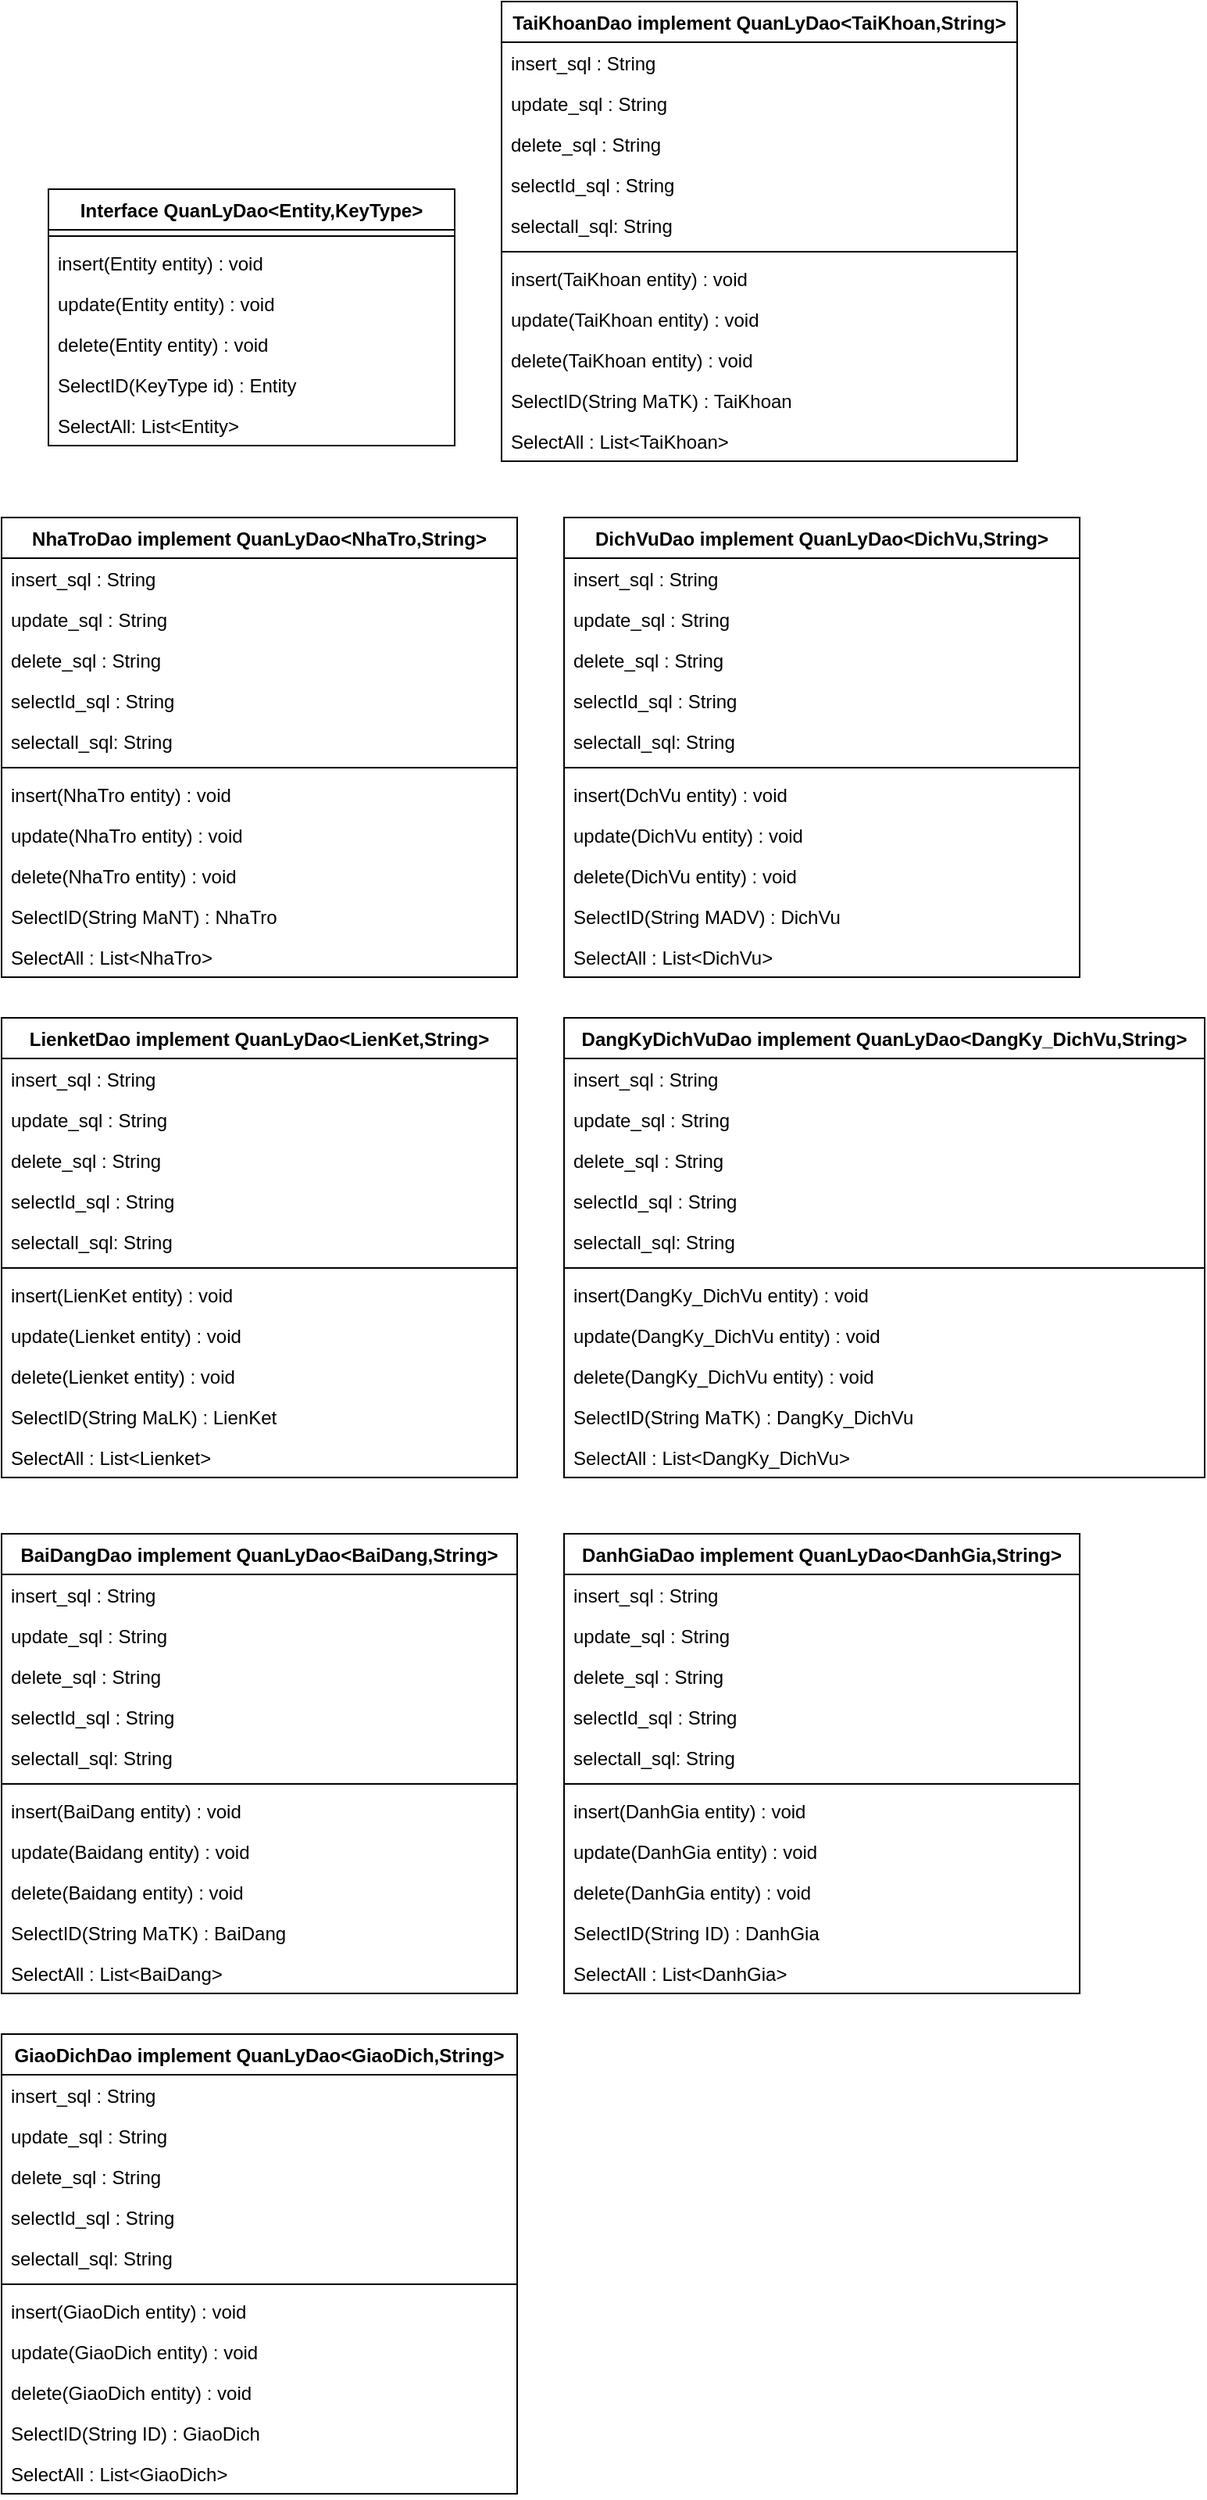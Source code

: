 <mxfile version="20.4.0" type="device"><diagram id="iwTrpA6AtXb4SeWooi7S" name="Trang-1"><mxGraphModel dx="593" dy="356" grid="1" gridSize="10" guides="1" tooltips="1" connect="1" arrows="1" fold="1" page="1" pageScale="1" pageWidth="827" pageHeight="1169" math="0" shadow="0"><root><mxCell id="0"/><mxCell id="1" parent="0"/><mxCell id="hh4f2fWQqRK-3Yhp-MV1-21" value="Interface QuanLyDao&lt;Entity,KeyType&gt;" style="swimlane;fontStyle=1;align=center;verticalAlign=top;childLayout=stackLayout;horizontal=1;startSize=26;horizontalStack=0;resizeParent=1;resizeParentMax=0;resizeLast=0;collapsible=1;marginBottom=0;" vertex="1" parent="1"><mxGeometry x="60" y="130" width="260" height="164" as="geometry"/></mxCell><mxCell id="hh4f2fWQqRK-3Yhp-MV1-23" value="" style="line;strokeWidth=1;fillColor=none;align=left;verticalAlign=middle;spacingTop=-1;spacingLeft=3;spacingRight=3;rotatable=0;labelPosition=right;points=[];portConstraint=eastwest;strokeColor=inherit;" vertex="1" parent="hh4f2fWQqRK-3Yhp-MV1-21"><mxGeometry y="26" width="260" height="8" as="geometry"/></mxCell><mxCell id="hh4f2fWQqRK-3Yhp-MV1-24" value="insert(Entity entity) : void" style="text;strokeColor=none;fillColor=none;align=left;verticalAlign=top;spacingLeft=4;spacingRight=4;overflow=hidden;rotatable=0;points=[[0,0.5],[1,0.5]];portConstraint=eastwest;" vertex="1" parent="hh4f2fWQqRK-3Yhp-MV1-21"><mxGeometry y="34" width="260" height="26" as="geometry"/></mxCell><mxCell id="hh4f2fWQqRK-3Yhp-MV1-27" value="update(Entity entity) : void" style="text;strokeColor=none;fillColor=none;align=left;verticalAlign=top;spacingLeft=4;spacingRight=4;overflow=hidden;rotatable=0;points=[[0,0.5],[1,0.5]];portConstraint=eastwest;" vertex="1" parent="hh4f2fWQqRK-3Yhp-MV1-21"><mxGeometry y="60" width="260" height="26" as="geometry"/></mxCell><mxCell id="hh4f2fWQqRK-3Yhp-MV1-28" value="delete(Entity entity) : void" style="text;strokeColor=none;fillColor=none;align=left;verticalAlign=top;spacingLeft=4;spacingRight=4;overflow=hidden;rotatable=0;points=[[0,0.5],[1,0.5]];portConstraint=eastwest;" vertex="1" parent="hh4f2fWQqRK-3Yhp-MV1-21"><mxGeometry y="86" width="260" height="26" as="geometry"/></mxCell><mxCell id="hh4f2fWQqRK-3Yhp-MV1-52" value="SelectID(KeyType id) : Entity" style="text;strokeColor=none;fillColor=none;align=left;verticalAlign=top;spacingLeft=4;spacingRight=4;overflow=hidden;rotatable=0;points=[[0,0.5],[1,0.5]];portConstraint=eastwest;" vertex="1" parent="hh4f2fWQqRK-3Yhp-MV1-21"><mxGeometry y="112" width="260" height="26" as="geometry"/></mxCell><mxCell id="hh4f2fWQqRK-3Yhp-MV1-53" value="SelectAll: List&lt;Entity&gt;" style="text;strokeColor=none;fillColor=none;align=left;verticalAlign=top;spacingLeft=4;spacingRight=4;overflow=hidden;rotatable=0;points=[[0,0.5],[1,0.5]];portConstraint=eastwest;" vertex="1" parent="hh4f2fWQqRK-3Yhp-MV1-21"><mxGeometry y="138" width="260" height="26" as="geometry"/></mxCell><mxCell id="hh4f2fWQqRK-3Yhp-MV1-30" value="TaiKhoanDao implement QuanLyDao&lt;TaiKhoan,String&gt;" style="swimlane;fontStyle=1;align=center;verticalAlign=top;childLayout=stackLayout;horizontal=1;startSize=26;horizontalStack=0;resizeParent=1;resizeParentMax=0;resizeLast=0;collapsible=1;marginBottom=0;" vertex="1" parent="1"><mxGeometry x="350" y="10" width="330" height="294" as="geometry"/></mxCell><mxCell id="hh4f2fWQqRK-3Yhp-MV1-31" value="insert_sql : String" style="text;strokeColor=none;fillColor=none;align=left;verticalAlign=top;spacingLeft=4;spacingRight=4;overflow=hidden;rotatable=0;points=[[0,0.5],[1,0.5]];portConstraint=eastwest;" vertex="1" parent="hh4f2fWQqRK-3Yhp-MV1-30"><mxGeometry y="26" width="330" height="26" as="geometry"/></mxCell><mxCell id="hh4f2fWQqRK-3Yhp-MV1-34" value="update_sql : String" style="text;strokeColor=none;fillColor=none;align=left;verticalAlign=top;spacingLeft=4;spacingRight=4;overflow=hidden;rotatable=0;points=[[0,0.5],[1,0.5]];portConstraint=eastwest;" vertex="1" parent="hh4f2fWQqRK-3Yhp-MV1-30"><mxGeometry y="52" width="330" height="26" as="geometry"/></mxCell><mxCell id="hh4f2fWQqRK-3Yhp-MV1-35" value="delete_sql : String" style="text;strokeColor=none;fillColor=none;align=left;verticalAlign=top;spacingLeft=4;spacingRight=4;overflow=hidden;rotatable=0;points=[[0,0.5],[1,0.5]];portConstraint=eastwest;" vertex="1" parent="hh4f2fWQqRK-3Yhp-MV1-30"><mxGeometry y="78" width="330" height="26" as="geometry"/></mxCell><mxCell id="hh4f2fWQqRK-3Yhp-MV1-36" value="selectId_sql : String" style="text;strokeColor=none;fillColor=none;align=left;verticalAlign=top;spacingLeft=4;spacingRight=4;overflow=hidden;rotatable=0;points=[[0,0.5],[1,0.5]];portConstraint=eastwest;" vertex="1" parent="hh4f2fWQqRK-3Yhp-MV1-30"><mxGeometry y="104" width="330" height="26" as="geometry"/></mxCell><mxCell id="hh4f2fWQqRK-3Yhp-MV1-54" value="selectall_sql: String" style="text;strokeColor=none;fillColor=none;align=left;verticalAlign=top;spacingLeft=4;spacingRight=4;overflow=hidden;rotatable=0;points=[[0,0.5],[1,0.5]];portConstraint=eastwest;" vertex="1" parent="hh4f2fWQqRK-3Yhp-MV1-30"><mxGeometry y="130" width="330" height="26" as="geometry"/></mxCell><mxCell id="hh4f2fWQqRK-3Yhp-MV1-32" value="" style="line;strokeWidth=1;fillColor=none;align=left;verticalAlign=middle;spacingTop=-1;spacingLeft=3;spacingRight=3;rotatable=0;labelPosition=right;points=[];portConstraint=eastwest;strokeColor=inherit;" vertex="1" parent="hh4f2fWQqRK-3Yhp-MV1-30"><mxGeometry y="156" width="330" height="8" as="geometry"/></mxCell><mxCell id="hh4f2fWQqRK-3Yhp-MV1-33" value="insert(TaiKhoan entity) : void" style="text;strokeColor=none;fillColor=none;align=left;verticalAlign=top;spacingLeft=4;spacingRight=4;overflow=hidden;rotatable=0;points=[[0,0.5],[1,0.5]];portConstraint=eastwest;" vertex="1" parent="hh4f2fWQqRK-3Yhp-MV1-30"><mxGeometry y="164" width="330" height="26" as="geometry"/></mxCell><mxCell id="hh4f2fWQqRK-3Yhp-MV1-37" value="update(TaiKhoan entity) : void" style="text;strokeColor=none;fillColor=none;align=left;verticalAlign=top;spacingLeft=4;spacingRight=4;overflow=hidden;rotatable=0;points=[[0,0.5],[1,0.5]];portConstraint=eastwest;" vertex="1" parent="hh4f2fWQqRK-3Yhp-MV1-30"><mxGeometry y="190" width="330" height="26" as="geometry"/></mxCell><mxCell id="hh4f2fWQqRK-3Yhp-MV1-38" value="delete(TaiKhoan entity) : void" style="text;strokeColor=none;fillColor=none;align=left;verticalAlign=top;spacingLeft=4;spacingRight=4;overflow=hidden;rotatable=0;points=[[0,0.5],[1,0.5]];portConstraint=eastwest;" vertex="1" parent="hh4f2fWQqRK-3Yhp-MV1-30"><mxGeometry y="216" width="330" height="26" as="geometry"/></mxCell><mxCell id="hh4f2fWQqRK-3Yhp-MV1-39" value="SelectID(String MaTK) : TaiKhoan" style="text;strokeColor=none;fillColor=none;align=left;verticalAlign=top;spacingLeft=4;spacingRight=4;overflow=hidden;rotatable=0;points=[[0,0.5],[1,0.5]];portConstraint=eastwest;" vertex="1" parent="hh4f2fWQqRK-3Yhp-MV1-30"><mxGeometry y="242" width="330" height="26" as="geometry"/></mxCell><mxCell id="hh4f2fWQqRK-3Yhp-MV1-55" value="SelectAll : List&lt;TaiKhoan&gt;" style="text;strokeColor=none;fillColor=none;align=left;verticalAlign=top;spacingLeft=4;spacingRight=4;overflow=hidden;rotatable=0;points=[[0,0.5],[1,0.5]];portConstraint=eastwest;" vertex="1" parent="hh4f2fWQqRK-3Yhp-MV1-30"><mxGeometry y="268" width="330" height="26" as="geometry"/></mxCell><mxCell id="hh4f2fWQqRK-3Yhp-MV1-57" value="NhaTroDao implement QuanLyDao&lt;NhaTro,String&gt;" style="swimlane;fontStyle=1;align=center;verticalAlign=top;childLayout=stackLayout;horizontal=1;startSize=26;horizontalStack=0;resizeParent=1;resizeParentMax=0;resizeLast=0;collapsible=1;marginBottom=0;" vertex="1" parent="1"><mxGeometry x="30" y="340" width="330" height="294" as="geometry"/></mxCell><mxCell id="hh4f2fWQqRK-3Yhp-MV1-58" value="insert_sql : String" style="text;strokeColor=none;fillColor=none;align=left;verticalAlign=top;spacingLeft=4;spacingRight=4;overflow=hidden;rotatable=0;points=[[0,0.5],[1,0.5]];portConstraint=eastwest;" vertex="1" parent="hh4f2fWQqRK-3Yhp-MV1-57"><mxGeometry y="26" width="330" height="26" as="geometry"/></mxCell><mxCell id="hh4f2fWQqRK-3Yhp-MV1-59" value="update_sql : String" style="text;strokeColor=none;fillColor=none;align=left;verticalAlign=top;spacingLeft=4;spacingRight=4;overflow=hidden;rotatable=0;points=[[0,0.5],[1,0.5]];portConstraint=eastwest;" vertex="1" parent="hh4f2fWQqRK-3Yhp-MV1-57"><mxGeometry y="52" width="330" height="26" as="geometry"/></mxCell><mxCell id="hh4f2fWQqRK-3Yhp-MV1-60" value="delete_sql : String" style="text;strokeColor=none;fillColor=none;align=left;verticalAlign=top;spacingLeft=4;spacingRight=4;overflow=hidden;rotatable=0;points=[[0,0.5],[1,0.5]];portConstraint=eastwest;" vertex="1" parent="hh4f2fWQqRK-3Yhp-MV1-57"><mxGeometry y="78" width="330" height="26" as="geometry"/></mxCell><mxCell id="hh4f2fWQqRK-3Yhp-MV1-61" value="selectId_sql : String" style="text;strokeColor=none;fillColor=none;align=left;verticalAlign=top;spacingLeft=4;spacingRight=4;overflow=hidden;rotatable=0;points=[[0,0.5],[1,0.5]];portConstraint=eastwest;" vertex="1" parent="hh4f2fWQqRK-3Yhp-MV1-57"><mxGeometry y="104" width="330" height="26" as="geometry"/></mxCell><mxCell id="hh4f2fWQqRK-3Yhp-MV1-62" value="selectall_sql: String" style="text;strokeColor=none;fillColor=none;align=left;verticalAlign=top;spacingLeft=4;spacingRight=4;overflow=hidden;rotatable=0;points=[[0,0.5],[1,0.5]];portConstraint=eastwest;" vertex="1" parent="hh4f2fWQqRK-3Yhp-MV1-57"><mxGeometry y="130" width="330" height="26" as="geometry"/></mxCell><mxCell id="hh4f2fWQqRK-3Yhp-MV1-63" value="" style="line;strokeWidth=1;fillColor=none;align=left;verticalAlign=middle;spacingTop=-1;spacingLeft=3;spacingRight=3;rotatable=0;labelPosition=right;points=[];portConstraint=eastwest;strokeColor=inherit;" vertex="1" parent="hh4f2fWQqRK-3Yhp-MV1-57"><mxGeometry y="156" width="330" height="8" as="geometry"/></mxCell><mxCell id="hh4f2fWQqRK-3Yhp-MV1-64" value="insert(NhaTro entity) : void" style="text;strokeColor=none;fillColor=none;align=left;verticalAlign=top;spacingLeft=4;spacingRight=4;overflow=hidden;rotatable=0;points=[[0,0.5],[1,0.5]];portConstraint=eastwest;" vertex="1" parent="hh4f2fWQqRK-3Yhp-MV1-57"><mxGeometry y="164" width="330" height="26" as="geometry"/></mxCell><mxCell id="hh4f2fWQqRK-3Yhp-MV1-65" value="update(NhaTro entity) : void" style="text;strokeColor=none;fillColor=none;align=left;verticalAlign=top;spacingLeft=4;spacingRight=4;overflow=hidden;rotatable=0;points=[[0,0.5],[1,0.5]];portConstraint=eastwest;" vertex="1" parent="hh4f2fWQqRK-3Yhp-MV1-57"><mxGeometry y="190" width="330" height="26" as="geometry"/></mxCell><mxCell id="hh4f2fWQqRK-3Yhp-MV1-66" value="delete(NhaTro entity) : void" style="text;strokeColor=none;fillColor=none;align=left;verticalAlign=top;spacingLeft=4;spacingRight=4;overflow=hidden;rotatable=0;points=[[0,0.5],[1,0.5]];portConstraint=eastwest;" vertex="1" parent="hh4f2fWQqRK-3Yhp-MV1-57"><mxGeometry y="216" width="330" height="26" as="geometry"/></mxCell><mxCell id="hh4f2fWQqRK-3Yhp-MV1-67" value="SelectID(String MaNT) : NhaTro" style="text;strokeColor=none;fillColor=none;align=left;verticalAlign=top;spacingLeft=4;spacingRight=4;overflow=hidden;rotatable=0;points=[[0,0.5],[1,0.5]];portConstraint=eastwest;" vertex="1" parent="hh4f2fWQqRK-3Yhp-MV1-57"><mxGeometry y="242" width="330" height="26" as="geometry"/></mxCell><mxCell id="hh4f2fWQqRK-3Yhp-MV1-68" value="SelectAll : List&lt;NhaTro&gt;" style="text;strokeColor=none;fillColor=none;align=left;verticalAlign=top;spacingLeft=4;spacingRight=4;overflow=hidden;rotatable=0;points=[[0,0.5],[1,0.5]];portConstraint=eastwest;" vertex="1" parent="hh4f2fWQqRK-3Yhp-MV1-57"><mxGeometry y="268" width="330" height="26" as="geometry"/></mxCell><mxCell id="hh4f2fWQqRK-3Yhp-MV1-69" value="DichVuDao implement QuanLyDao&lt;DichVu,String&gt;" style="swimlane;fontStyle=1;align=center;verticalAlign=top;childLayout=stackLayout;horizontal=1;startSize=26;horizontalStack=0;resizeParent=1;resizeParentMax=0;resizeLast=0;collapsible=1;marginBottom=0;" vertex="1" parent="1"><mxGeometry x="390" y="340" width="330" height="294" as="geometry"/></mxCell><mxCell id="hh4f2fWQqRK-3Yhp-MV1-70" value="insert_sql : String" style="text;strokeColor=none;fillColor=none;align=left;verticalAlign=top;spacingLeft=4;spacingRight=4;overflow=hidden;rotatable=0;points=[[0,0.5],[1,0.5]];portConstraint=eastwest;" vertex="1" parent="hh4f2fWQqRK-3Yhp-MV1-69"><mxGeometry y="26" width="330" height="26" as="geometry"/></mxCell><mxCell id="hh4f2fWQqRK-3Yhp-MV1-71" value="update_sql : String" style="text;strokeColor=none;fillColor=none;align=left;verticalAlign=top;spacingLeft=4;spacingRight=4;overflow=hidden;rotatable=0;points=[[0,0.5],[1,0.5]];portConstraint=eastwest;" vertex="1" parent="hh4f2fWQqRK-3Yhp-MV1-69"><mxGeometry y="52" width="330" height="26" as="geometry"/></mxCell><mxCell id="hh4f2fWQqRK-3Yhp-MV1-72" value="delete_sql : String" style="text;strokeColor=none;fillColor=none;align=left;verticalAlign=top;spacingLeft=4;spacingRight=4;overflow=hidden;rotatable=0;points=[[0,0.5],[1,0.5]];portConstraint=eastwest;" vertex="1" parent="hh4f2fWQqRK-3Yhp-MV1-69"><mxGeometry y="78" width="330" height="26" as="geometry"/></mxCell><mxCell id="hh4f2fWQqRK-3Yhp-MV1-73" value="selectId_sql : String" style="text;strokeColor=none;fillColor=none;align=left;verticalAlign=top;spacingLeft=4;spacingRight=4;overflow=hidden;rotatable=0;points=[[0,0.5],[1,0.5]];portConstraint=eastwest;" vertex="1" parent="hh4f2fWQqRK-3Yhp-MV1-69"><mxGeometry y="104" width="330" height="26" as="geometry"/></mxCell><mxCell id="hh4f2fWQqRK-3Yhp-MV1-74" value="selectall_sql: String" style="text;strokeColor=none;fillColor=none;align=left;verticalAlign=top;spacingLeft=4;spacingRight=4;overflow=hidden;rotatable=0;points=[[0,0.5],[1,0.5]];portConstraint=eastwest;" vertex="1" parent="hh4f2fWQqRK-3Yhp-MV1-69"><mxGeometry y="130" width="330" height="26" as="geometry"/></mxCell><mxCell id="hh4f2fWQqRK-3Yhp-MV1-75" value="" style="line;strokeWidth=1;fillColor=none;align=left;verticalAlign=middle;spacingTop=-1;spacingLeft=3;spacingRight=3;rotatable=0;labelPosition=right;points=[];portConstraint=eastwest;strokeColor=inherit;" vertex="1" parent="hh4f2fWQqRK-3Yhp-MV1-69"><mxGeometry y="156" width="330" height="8" as="geometry"/></mxCell><mxCell id="hh4f2fWQqRK-3Yhp-MV1-76" value="insert(DchVu entity) : void" style="text;strokeColor=none;fillColor=none;align=left;verticalAlign=top;spacingLeft=4;spacingRight=4;overflow=hidden;rotatable=0;points=[[0,0.5],[1,0.5]];portConstraint=eastwest;" vertex="1" parent="hh4f2fWQqRK-3Yhp-MV1-69"><mxGeometry y="164" width="330" height="26" as="geometry"/></mxCell><mxCell id="hh4f2fWQqRK-3Yhp-MV1-77" value="update(DichVu entity) : void" style="text;strokeColor=none;fillColor=none;align=left;verticalAlign=top;spacingLeft=4;spacingRight=4;overflow=hidden;rotatable=0;points=[[0,0.5],[1,0.5]];portConstraint=eastwest;" vertex="1" parent="hh4f2fWQqRK-3Yhp-MV1-69"><mxGeometry y="190" width="330" height="26" as="geometry"/></mxCell><mxCell id="hh4f2fWQqRK-3Yhp-MV1-78" value="delete(DichVu entity) : void" style="text;strokeColor=none;fillColor=none;align=left;verticalAlign=top;spacingLeft=4;spacingRight=4;overflow=hidden;rotatable=0;points=[[0,0.5],[1,0.5]];portConstraint=eastwest;" vertex="1" parent="hh4f2fWQqRK-3Yhp-MV1-69"><mxGeometry y="216" width="330" height="26" as="geometry"/></mxCell><mxCell id="hh4f2fWQqRK-3Yhp-MV1-79" value="SelectID(String MADV) : DichVu" style="text;strokeColor=none;fillColor=none;align=left;verticalAlign=top;spacingLeft=4;spacingRight=4;overflow=hidden;rotatable=0;points=[[0,0.5],[1,0.5]];portConstraint=eastwest;" vertex="1" parent="hh4f2fWQqRK-3Yhp-MV1-69"><mxGeometry y="242" width="330" height="26" as="geometry"/></mxCell><mxCell id="hh4f2fWQqRK-3Yhp-MV1-80" value="SelectAll : List&lt;DichVu&gt;" style="text;strokeColor=none;fillColor=none;align=left;verticalAlign=top;spacingLeft=4;spacingRight=4;overflow=hidden;rotatable=0;points=[[0,0.5],[1,0.5]];portConstraint=eastwest;" vertex="1" parent="hh4f2fWQqRK-3Yhp-MV1-69"><mxGeometry y="268" width="330" height="26" as="geometry"/></mxCell><mxCell id="hh4f2fWQqRK-3Yhp-MV1-81" value="LienketDao implement QuanLyDao&lt;LienKet,String&gt;" style="swimlane;fontStyle=1;align=center;verticalAlign=top;childLayout=stackLayout;horizontal=1;startSize=26;horizontalStack=0;resizeParent=1;resizeParentMax=0;resizeLast=0;collapsible=1;marginBottom=0;" vertex="1" parent="1"><mxGeometry x="30" y="660" width="330" height="294" as="geometry"/></mxCell><mxCell id="hh4f2fWQqRK-3Yhp-MV1-82" value="insert_sql : String" style="text;strokeColor=none;fillColor=none;align=left;verticalAlign=top;spacingLeft=4;spacingRight=4;overflow=hidden;rotatable=0;points=[[0,0.5],[1,0.5]];portConstraint=eastwest;" vertex="1" parent="hh4f2fWQqRK-3Yhp-MV1-81"><mxGeometry y="26" width="330" height="26" as="geometry"/></mxCell><mxCell id="hh4f2fWQqRK-3Yhp-MV1-83" value="update_sql : String" style="text;strokeColor=none;fillColor=none;align=left;verticalAlign=top;spacingLeft=4;spacingRight=4;overflow=hidden;rotatable=0;points=[[0,0.5],[1,0.5]];portConstraint=eastwest;" vertex="1" parent="hh4f2fWQqRK-3Yhp-MV1-81"><mxGeometry y="52" width="330" height="26" as="geometry"/></mxCell><mxCell id="hh4f2fWQqRK-3Yhp-MV1-84" value="delete_sql : String" style="text;strokeColor=none;fillColor=none;align=left;verticalAlign=top;spacingLeft=4;spacingRight=4;overflow=hidden;rotatable=0;points=[[0,0.5],[1,0.5]];portConstraint=eastwest;" vertex="1" parent="hh4f2fWQqRK-3Yhp-MV1-81"><mxGeometry y="78" width="330" height="26" as="geometry"/></mxCell><mxCell id="hh4f2fWQqRK-3Yhp-MV1-85" value="selectId_sql : String" style="text;strokeColor=none;fillColor=none;align=left;verticalAlign=top;spacingLeft=4;spacingRight=4;overflow=hidden;rotatable=0;points=[[0,0.5],[1,0.5]];portConstraint=eastwest;" vertex="1" parent="hh4f2fWQqRK-3Yhp-MV1-81"><mxGeometry y="104" width="330" height="26" as="geometry"/></mxCell><mxCell id="hh4f2fWQqRK-3Yhp-MV1-86" value="selectall_sql: String" style="text;strokeColor=none;fillColor=none;align=left;verticalAlign=top;spacingLeft=4;spacingRight=4;overflow=hidden;rotatable=0;points=[[0,0.5],[1,0.5]];portConstraint=eastwest;" vertex="1" parent="hh4f2fWQqRK-3Yhp-MV1-81"><mxGeometry y="130" width="330" height="26" as="geometry"/></mxCell><mxCell id="hh4f2fWQqRK-3Yhp-MV1-87" value="" style="line;strokeWidth=1;fillColor=none;align=left;verticalAlign=middle;spacingTop=-1;spacingLeft=3;spacingRight=3;rotatable=0;labelPosition=right;points=[];portConstraint=eastwest;strokeColor=inherit;" vertex="1" parent="hh4f2fWQqRK-3Yhp-MV1-81"><mxGeometry y="156" width="330" height="8" as="geometry"/></mxCell><mxCell id="hh4f2fWQqRK-3Yhp-MV1-88" value="insert(LienKet entity) : void" style="text;strokeColor=none;fillColor=none;align=left;verticalAlign=top;spacingLeft=4;spacingRight=4;overflow=hidden;rotatable=0;points=[[0,0.5],[1,0.5]];portConstraint=eastwest;" vertex="1" parent="hh4f2fWQqRK-3Yhp-MV1-81"><mxGeometry y="164" width="330" height="26" as="geometry"/></mxCell><mxCell id="hh4f2fWQqRK-3Yhp-MV1-89" value="update(Lienket entity) : void" style="text;strokeColor=none;fillColor=none;align=left;verticalAlign=top;spacingLeft=4;spacingRight=4;overflow=hidden;rotatable=0;points=[[0,0.5],[1,0.5]];portConstraint=eastwest;" vertex="1" parent="hh4f2fWQqRK-3Yhp-MV1-81"><mxGeometry y="190" width="330" height="26" as="geometry"/></mxCell><mxCell id="hh4f2fWQqRK-3Yhp-MV1-90" value="delete(Lienket entity) : void" style="text;strokeColor=none;fillColor=none;align=left;verticalAlign=top;spacingLeft=4;spacingRight=4;overflow=hidden;rotatable=0;points=[[0,0.5],[1,0.5]];portConstraint=eastwest;" vertex="1" parent="hh4f2fWQqRK-3Yhp-MV1-81"><mxGeometry y="216" width="330" height="26" as="geometry"/></mxCell><mxCell id="hh4f2fWQqRK-3Yhp-MV1-91" value="SelectID(String MaLK) : LienKet" style="text;strokeColor=none;fillColor=none;align=left;verticalAlign=top;spacingLeft=4;spacingRight=4;overflow=hidden;rotatable=0;points=[[0,0.5],[1,0.5]];portConstraint=eastwest;" vertex="1" parent="hh4f2fWQqRK-3Yhp-MV1-81"><mxGeometry y="242" width="330" height="26" as="geometry"/></mxCell><mxCell id="hh4f2fWQqRK-3Yhp-MV1-92" value="SelectAll : List&lt;Lienket&gt;" style="text;strokeColor=none;fillColor=none;align=left;verticalAlign=top;spacingLeft=4;spacingRight=4;overflow=hidden;rotatable=0;points=[[0,0.5],[1,0.5]];portConstraint=eastwest;" vertex="1" parent="hh4f2fWQqRK-3Yhp-MV1-81"><mxGeometry y="268" width="330" height="26" as="geometry"/></mxCell><mxCell id="hh4f2fWQqRK-3Yhp-MV1-93" value="DangKyDichVuDao implement QuanLyDao&lt;DangKy_DichVu,String&gt;" style="swimlane;fontStyle=1;align=center;verticalAlign=top;childLayout=stackLayout;horizontal=1;startSize=26;horizontalStack=0;resizeParent=1;resizeParentMax=0;resizeLast=0;collapsible=1;marginBottom=0;" vertex="1" parent="1"><mxGeometry x="390" y="660" width="410" height="294" as="geometry"/></mxCell><mxCell id="hh4f2fWQqRK-3Yhp-MV1-94" value="insert_sql : String" style="text;strokeColor=none;fillColor=none;align=left;verticalAlign=top;spacingLeft=4;spacingRight=4;overflow=hidden;rotatable=0;points=[[0,0.5],[1,0.5]];portConstraint=eastwest;" vertex="1" parent="hh4f2fWQqRK-3Yhp-MV1-93"><mxGeometry y="26" width="410" height="26" as="geometry"/></mxCell><mxCell id="hh4f2fWQqRK-3Yhp-MV1-95" value="update_sql : String" style="text;strokeColor=none;fillColor=none;align=left;verticalAlign=top;spacingLeft=4;spacingRight=4;overflow=hidden;rotatable=0;points=[[0,0.5],[1,0.5]];portConstraint=eastwest;" vertex="1" parent="hh4f2fWQqRK-3Yhp-MV1-93"><mxGeometry y="52" width="410" height="26" as="geometry"/></mxCell><mxCell id="hh4f2fWQqRK-3Yhp-MV1-96" value="delete_sql : String" style="text;strokeColor=none;fillColor=none;align=left;verticalAlign=top;spacingLeft=4;spacingRight=4;overflow=hidden;rotatable=0;points=[[0,0.5],[1,0.5]];portConstraint=eastwest;" vertex="1" parent="hh4f2fWQqRK-3Yhp-MV1-93"><mxGeometry y="78" width="410" height="26" as="geometry"/></mxCell><mxCell id="hh4f2fWQqRK-3Yhp-MV1-97" value="selectId_sql : String" style="text;strokeColor=none;fillColor=none;align=left;verticalAlign=top;spacingLeft=4;spacingRight=4;overflow=hidden;rotatable=0;points=[[0,0.5],[1,0.5]];portConstraint=eastwest;" vertex="1" parent="hh4f2fWQqRK-3Yhp-MV1-93"><mxGeometry y="104" width="410" height="26" as="geometry"/></mxCell><mxCell id="hh4f2fWQqRK-3Yhp-MV1-98" value="selectall_sql: String" style="text;strokeColor=none;fillColor=none;align=left;verticalAlign=top;spacingLeft=4;spacingRight=4;overflow=hidden;rotatable=0;points=[[0,0.5],[1,0.5]];portConstraint=eastwest;" vertex="1" parent="hh4f2fWQqRK-3Yhp-MV1-93"><mxGeometry y="130" width="410" height="26" as="geometry"/></mxCell><mxCell id="hh4f2fWQqRK-3Yhp-MV1-99" value="" style="line;strokeWidth=1;fillColor=none;align=left;verticalAlign=middle;spacingTop=-1;spacingLeft=3;spacingRight=3;rotatable=0;labelPosition=right;points=[];portConstraint=eastwest;strokeColor=inherit;" vertex="1" parent="hh4f2fWQqRK-3Yhp-MV1-93"><mxGeometry y="156" width="410" height="8" as="geometry"/></mxCell><mxCell id="hh4f2fWQqRK-3Yhp-MV1-100" value="insert(DangKy_DichVu entity) : void" style="text;strokeColor=none;fillColor=none;align=left;verticalAlign=top;spacingLeft=4;spacingRight=4;overflow=hidden;rotatable=0;points=[[0,0.5],[1,0.5]];portConstraint=eastwest;" vertex="1" parent="hh4f2fWQqRK-3Yhp-MV1-93"><mxGeometry y="164" width="410" height="26" as="geometry"/></mxCell><mxCell id="hh4f2fWQqRK-3Yhp-MV1-101" value="update(DangKy_DichVu entity) : void" style="text;strokeColor=none;fillColor=none;align=left;verticalAlign=top;spacingLeft=4;spacingRight=4;overflow=hidden;rotatable=0;points=[[0,0.5],[1,0.5]];portConstraint=eastwest;" vertex="1" parent="hh4f2fWQqRK-3Yhp-MV1-93"><mxGeometry y="190" width="410" height="26" as="geometry"/></mxCell><mxCell id="hh4f2fWQqRK-3Yhp-MV1-102" value="delete(DangKy_DichVu entity) : void" style="text;strokeColor=none;fillColor=none;align=left;verticalAlign=top;spacingLeft=4;spacingRight=4;overflow=hidden;rotatable=0;points=[[0,0.5],[1,0.5]];portConstraint=eastwest;" vertex="1" parent="hh4f2fWQqRK-3Yhp-MV1-93"><mxGeometry y="216" width="410" height="26" as="geometry"/></mxCell><mxCell id="hh4f2fWQqRK-3Yhp-MV1-103" value="SelectID(String MaTK) : DangKy_DichVu" style="text;strokeColor=none;fillColor=none;align=left;verticalAlign=top;spacingLeft=4;spacingRight=4;overflow=hidden;rotatable=0;points=[[0,0.5],[1,0.5]];portConstraint=eastwest;" vertex="1" parent="hh4f2fWQqRK-3Yhp-MV1-93"><mxGeometry y="242" width="410" height="26" as="geometry"/></mxCell><mxCell id="hh4f2fWQqRK-3Yhp-MV1-104" value="SelectAll : List&lt;DangKy_DichVu&gt;" style="text;strokeColor=none;fillColor=none;align=left;verticalAlign=top;spacingLeft=4;spacingRight=4;overflow=hidden;rotatable=0;points=[[0,0.5],[1,0.5]];portConstraint=eastwest;" vertex="1" parent="hh4f2fWQqRK-3Yhp-MV1-93"><mxGeometry y="268" width="410" height="26" as="geometry"/></mxCell><mxCell id="hh4f2fWQqRK-3Yhp-MV1-105" value="BaiDangDao implement QuanLyDao&lt;BaiDang,String&gt;" style="swimlane;fontStyle=1;align=center;verticalAlign=top;childLayout=stackLayout;horizontal=1;startSize=26;horizontalStack=0;resizeParent=1;resizeParentMax=0;resizeLast=0;collapsible=1;marginBottom=0;" vertex="1" parent="1"><mxGeometry x="30" y="990" width="330" height="294" as="geometry"/></mxCell><mxCell id="hh4f2fWQqRK-3Yhp-MV1-106" value="insert_sql : String" style="text;strokeColor=none;fillColor=none;align=left;verticalAlign=top;spacingLeft=4;spacingRight=4;overflow=hidden;rotatable=0;points=[[0,0.5],[1,0.5]];portConstraint=eastwest;" vertex="1" parent="hh4f2fWQqRK-3Yhp-MV1-105"><mxGeometry y="26" width="330" height="26" as="geometry"/></mxCell><mxCell id="hh4f2fWQqRK-3Yhp-MV1-107" value="update_sql : String" style="text;strokeColor=none;fillColor=none;align=left;verticalAlign=top;spacingLeft=4;spacingRight=4;overflow=hidden;rotatable=0;points=[[0,0.5],[1,0.5]];portConstraint=eastwest;" vertex="1" parent="hh4f2fWQqRK-3Yhp-MV1-105"><mxGeometry y="52" width="330" height="26" as="geometry"/></mxCell><mxCell id="hh4f2fWQqRK-3Yhp-MV1-108" value="delete_sql : String" style="text;strokeColor=none;fillColor=none;align=left;verticalAlign=top;spacingLeft=4;spacingRight=4;overflow=hidden;rotatable=0;points=[[0,0.5],[1,0.5]];portConstraint=eastwest;" vertex="1" parent="hh4f2fWQqRK-3Yhp-MV1-105"><mxGeometry y="78" width="330" height="26" as="geometry"/></mxCell><mxCell id="hh4f2fWQqRK-3Yhp-MV1-109" value="selectId_sql : String" style="text;strokeColor=none;fillColor=none;align=left;verticalAlign=top;spacingLeft=4;spacingRight=4;overflow=hidden;rotatable=0;points=[[0,0.5],[1,0.5]];portConstraint=eastwest;" vertex="1" parent="hh4f2fWQqRK-3Yhp-MV1-105"><mxGeometry y="104" width="330" height="26" as="geometry"/></mxCell><mxCell id="hh4f2fWQqRK-3Yhp-MV1-110" value="selectall_sql: String" style="text;strokeColor=none;fillColor=none;align=left;verticalAlign=top;spacingLeft=4;spacingRight=4;overflow=hidden;rotatable=0;points=[[0,0.5],[1,0.5]];portConstraint=eastwest;" vertex="1" parent="hh4f2fWQqRK-3Yhp-MV1-105"><mxGeometry y="130" width="330" height="26" as="geometry"/></mxCell><mxCell id="hh4f2fWQqRK-3Yhp-MV1-111" value="" style="line;strokeWidth=1;fillColor=none;align=left;verticalAlign=middle;spacingTop=-1;spacingLeft=3;spacingRight=3;rotatable=0;labelPosition=right;points=[];portConstraint=eastwest;strokeColor=inherit;" vertex="1" parent="hh4f2fWQqRK-3Yhp-MV1-105"><mxGeometry y="156" width="330" height="8" as="geometry"/></mxCell><mxCell id="hh4f2fWQqRK-3Yhp-MV1-112" value="insert(BaiDang entity) : void" style="text;strokeColor=none;fillColor=none;align=left;verticalAlign=top;spacingLeft=4;spacingRight=4;overflow=hidden;rotatable=0;points=[[0,0.5],[1,0.5]];portConstraint=eastwest;" vertex="1" parent="hh4f2fWQqRK-3Yhp-MV1-105"><mxGeometry y="164" width="330" height="26" as="geometry"/></mxCell><mxCell id="hh4f2fWQqRK-3Yhp-MV1-113" value="update(Baidang entity) : void" style="text;strokeColor=none;fillColor=none;align=left;verticalAlign=top;spacingLeft=4;spacingRight=4;overflow=hidden;rotatable=0;points=[[0,0.5],[1,0.5]];portConstraint=eastwest;" vertex="1" parent="hh4f2fWQqRK-3Yhp-MV1-105"><mxGeometry y="190" width="330" height="26" as="geometry"/></mxCell><mxCell id="hh4f2fWQqRK-3Yhp-MV1-114" value="delete(Baidang entity) : void" style="text;strokeColor=none;fillColor=none;align=left;verticalAlign=top;spacingLeft=4;spacingRight=4;overflow=hidden;rotatable=0;points=[[0,0.5],[1,0.5]];portConstraint=eastwest;" vertex="1" parent="hh4f2fWQqRK-3Yhp-MV1-105"><mxGeometry y="216" width="330" height="26" as="geometry"/></mxCell><mxCell id="hh4f2fWQqRK-3Yhp-MV1-115" value="SelectID(String MaTK) : BaiDang" style="text;strokeColor=none;fillColor=none;align=left;verticalAlign=top;spacingLeft=4;spacingRight=4;overflow=hidden;rotatable=0;points=[[0,0.5],[1,0.5]];portConstraint=eastwest;" vertex="1" parent="hh4f2fWQqRK-3Yhp-MV1-105"><mxGeometry y="242" width="330" height="26" as="geometry"/></mxCell><mxCell id="hh4f2fWQqRK-3Yhp-MV1-116" value="SelectAll : List&lt;BaiDang&gt;" style="text;strokeColor=none;fillColor=none;align=left;verticalAlign=top;spacingLeft=4;spacingRight=4;overflow=hidden;rotatable=0;points=[[0,0.5],[1,0.5]];portConstraint=eastwest;" vertex="1" parent="hh4f2fWQqRK-3Yhp-MV1-105"><mxGeometry y="268" width="330" height="26" as="geometry"/></mxCell><mxCell id="hh4f2fWQqRK-3Yhp-MV1-117" value="DanhGiaDao implement QuanLyDao&lt;DanhGia,String&gt;" style="swimlane;fontStyle=1;align=center;verticalAlign=top;childLayout=stackLayout;horizontal=1;startSize=26;horizontalStack=0;resizeParent=1;resizeParentMax=0;resizeLast=0;collapsible=1;marginBottom=0;" vertex="1" parent="1"><mxGeometry x="390" y="990" width="330" height="294" as="geometry"/></mxCell><mxCell id="hh4f2fWQqRK-3Yhp-MV1-118" value="insert_sql : String" style="text;strokeColor=none;fillColor=none;align=left;verticalAlign=top;spacingLeft=4;spacingRight=4;overflow=hidden;rotatable=0;points=[[0,0.5],[1,0.5]];portConstraint=eastwest;" vertex="1" parent="hh4f2fWQqRK-3Yhp-MV1-117"><mxGeometry y="26" width="330" height="26" as="geometry"/></mxCell><mxCell id="hh4f2fWQqRK-3Yhp-MV1-119" value="update_sql : String" style="text;strokeColor=none;fillColor=none;align=left;verticalAlign=top;spacingLeft=4;spacingRight=4;overflow=hidden;rotatable=0;points=[[0,0.5],[1,0.5]];portConstraint=eastwest;" vertex="1" parent="hh4f2fWQqRK-3Yhp-MV1-117"><mxGeometry y="52" width="330" height="26" as="geometry"/></mxCell><mxCell id="hh4f2fWQqRK-3Yhp-MV1-120" value="delete_sql : String" style="text;strokeColor=none;fillColor=none;align=left;verticalAlign=top;spacingLeft=4;spacingRight=4;overflow=hidden;rotatable=0;points=[[0,0.5],[1,0.5]];portConstraint=eastwest;" vertex="1" parent="hh4f2fWQqRK-3Yhp-MV1-117"><mxGeometry y="78" width="330" height="26" as="geometry"/></mxCell><mxCell id="hh4f2fWQqRK-3Yhp-MV1-121" value="selectId_sql : String" style="text;strokeColor=none;fillColor=none;align=left;verticalAlign=top;spacingLeft=4;spacingRight=4;overflow=hidden;rotatable=0;points=[[0,0.5],[1,0.5]];portConstraint=eastwest;" vertex="1" parent="hh4f2fWQqRK-3Yhp-MV1-117"><mxGeometry y="104" width="330" height="26" as="geometry"/></mxCell><mxCell id="hh4f2fWQqRK-3Yhp-MV1-122" value="selectall_sql: String" style="text;strokeColor=none;fillColor=none;align=left;verticalAlign=top;spacingLeft=4;spacingRight=4;overflow=hidden;rotatable=0;points=[[0,0.5],[1,0.5]];portConstraint=eastwest;" vertex="1" parent="hh4f2fWQqRK-3Yhp-MV1-117"><mxGeometry y="130" width="330" height="26" as="geometry"/></mxCell><mxCell id="hh4f2fWQqRK-3Yhp-MV1-123" value="" style="line;strokeWidth=1;fillColor=none;align=left;verticalAlign=middle;spacingTop=-1;spacingLeft=3;spacingRight=3;rotatable=0;labelPosition=right;points=[];portConstraint=eastwest;strokeColor=inherit;" vertex="1" parent="hh4f2fWQqRK-3Yhp-MV1-117"><mxGeometry y="156" width="330" height="8" as="geometry"/></mxCell><mxCell id="hh4f2fWQqRK-3Yhp-MV1-124" value="insert(DanhGia entity) : void" style="text;strokeColor=none;fillColor=none;align=left;verticalAlign=top;spacingLeft=4;spacingRight=4;overflow=hidden;rotatable=0;points=[[0,0.5],[1,0.5]];portConstraint=eastwest;" vertex="1" parent="hh4f2fWQqRK-3Yhp-MV1-117"><mxGeometry y="164" width="330" height="26" as="geometry"/></mxCell><mxCell id="hh4f2fWQqRK-3Yhp-MV1-125" value="update(DanhGia entity) : void" style="text;strokeColor=none;fillColor=none;align=left;verticalAlign=top;spacingLeft=4;spacingRight=4;overflow=hidden;rotatable=0;points=[[0,0.5],[1,0.5]];portConstraint=eastwest;" vertex="1" parent="hh4f2fWQqRK-3Yhp-MV1-117"><mxGeometry y="190" width="330" height="26" as="geometry"/></mxCell><mxCell id="hh4f2fWQqRK-3Yhp-MV1-126" value="delete(DanhGia entity) : void" style="text;strokeColor=none;fillColor=none;align=left;verticalAlign=top;spacingLeft=4;spacingRight=4;overflow=hidden;rotatable=0;points=[[0,0.5],[1,0.5]];portConstraint=eastwest;" vertex="1" parent="hh4f2fWQqRK-3Yhp-MV1-117"><mxGeometry y="216" width="330" height="26" as="geometry"/></mxCell><mxCell id="hh4f2fWQqRK-3Yhp-MV1-127" value="SelectID(String ID) : DanhGia" style="text;strokeColor=none;fillColor=none;align=left;verticalAlign=top;spacingLeft=4;spacingRight=4;overflow=hidden;rotatable=0;points=[[0,0.5],[1,0.5]];portConstraint=eastwest;" vertex="1" parent="hh4f2fWQqRK-3Yhp-MV1-117"><mxGeometry y="242" width="330" height="26" as="geometry"/></mxCell><mxCell id="hh4f2fWQqRK-3Yhp-MV1-128" value="SelectAll : List&lt;DanhGia&gt;" style="text;strokeColor=none;fillColor=none;align=left;verticalAlign=top;spacingLeft=4;spacingRight=4;overflow=hidden;rotatable=0;points=[[0,0.5],[1,0.5]];portConstraint=eastwest;" vertex="1" parent="hh4f2fWQqRK-3Yhp-MV1-117"><mxGeometry y="268" width="330" height="26" as="geometry"/></mxCell><mxCell id="hh4f2fWQqRK-3Yhp-MV1-129" value="GiaoDichDao implement QuanLyDao&lt;GiaoDich,String&gt;" style="swimlane;fontStyle=1;align=center;verticalAlign=top;childLayout=stackLayout;horizontal=1;startSize=26;horizontalStack=0;resizeParent=1;resizeParentMax=0;resizeLast=0;collapsible=1;marginBottom=0;" vertex="1" parent="1"><mxGeometry x="30" y="1310" width="330" height="294" as="geometry"/></mxCell><mxCell id="hh4f2fWQqRK-3Yhp-MV1-130" value="insert_sql : String" style="text;strokeColor=none;fillColor=none;align=left;verticalAlign=top;spacingLeft=4;spacingRight=4;overflow=hidden;rotatable=0;points=[[0,0.5],[1,0.5]];portConstraint=eastwest;" vertex="1" parent="hh4f2fWQqRK-3Yhp-MV1-129"><mxGeometry y="26" width="330" height="26" as="geometry"/></mxCell><mxCell id="hh4f2fWQqRK-3Yhp-MV1-131" value="update_sql : String" style="text;strokeColor=none;fillColor=none;align=left;verticalAlign=top;spacingLeft=4;spacingRight=4;overflow=hidden;rotatable=0;points=[[0,0.5],[1,0.5]];portConstraint=eastwest;" vertex="1" parent="hh4f2fWQqRK-3Yhp-MV1-129"><mxGeometry y="52" width="330" height="26" as="geometry"/></mxCell><mxCell id="hh4f2fWQqRK-3Yhp-MV1-132" value="delete_sql : String" style="text;strokeColor=none;fillColor=none;align=left;verticalAlign=top;spacingLeft=4;spacingRight=4;overflow=hidden;rotatable=0;points=[[0,0.5],[1,0.5]];portConstraint=eastwest;" vertex="1" parent="hh4f2fWQqRK-3Yhp-MV1-129"><mxGeometry y="78" width="330" height="26" as="geometry"/></mxCell><mxCell id="hh4f2fWQqRK-3Yhp-MV1-133" value="selectId_sql : String" style="text;strokeColor=none;fillColor=none;align=left;verticalAlign=top;spacingLeft=4;spacingRight=4;overflow=hidden;rotatable=0;points=[[0,0.5],[1,0.5]];portConstraint=eastwest;" vertex="1" parent="hh4f2fWQqRK-3Yhp-MV1-129"><mxGeometry y="104" width="330" height="26" as="geometry"/></mxCell><mxCell id="hh4f2fWQqRK-3Yhp-MV1-134" value="selectall_sql: String" style="text;strokeColor=none;fillColor=none;align=left;verticalAlign=top;spacingLeft=4;spacingRight=4;overflow=hidden;rotatable=0;points=[[0,0.5],[1,0.5]];portConstraint=eastwest;" vertex="1" parent="hh4f2fWQqRK-3Yhp-MV1-129"><mxGeometry y="130" width="330" height="26" as="geometry"/></mxCell><mxCell id="hh4f2fWQqRK-3Yhp-MV1-135" value="" style="line;strokeWidth=1;fillColor=none;align=left;verticalAlign=middle;spacingTop=-1;spacingLeft=3;spacingRight=3;rotatable=0;labelPosition=right;points=[];portConstraint=eastwest;strokeColor=inherit;" vertex="1" parent="hh4f2fWQqRK-3Yhp-MV1-129"><mxGeometry y="156" width="330" height="8" as="geometry"/></mxCell><mxCell id="hh4f2fWQqRK-3Yhp-MV1-136" value="insert(GiaoDich entity) : void" style="text;strokeColor=none;fillColor=none;align=left;verticalAlign=top;spacingLeft=4;spacingRight=4;overflow=hidden;rotatable=0;points=[[0,0.5],[1,0.5]];portConstraint=eastwest;" vertex="1" parent="hh4f2fWQqRK-3Yhp-MV1-129"><mxGeometry y="164" width="330" height="26" as="geometry"/></mxCell><mxCell id="hh4f2fWQqRK-3Yhp-MV1-137" value="update(GiaoDich entity) : void" style="text;strokeColor=none;fillColor=none;align=left;verticalAlign=top;spacingLeft=4;spacingRight=4;overflow=hidden;rotatable=0;points=[[0,0.5],[1,0.5]];portConstraint=eastwest;" vertex="1" parent="hh4f2fWQqRK-3Yhp-MV1-129"><mxGeometry y="190" width="330" height="26" as="geometry"/></mxCell><mxCell id="hh4f2fWQqRK-3Yhp-MV1-138" value="delete(GiaoDich entity) : void" style="text;strokeColor=none;fillColor=none;align=left;verticalAlign=top;spacingLeft=4;spacingRight=4;overflow=hidden;rotatable=0;points=[[0,0.5],[1,0.5]];portConstraint=eastwest;" vertex="1" parent="hh4f2fWQqRK-3Yhp-MV1-129"><mxGeometry y="216" width="330" height="26" as="geometry"/></mxCell><mxCell id="hh4f2fWQqRK-3Yhp-MV1-139" value="SelectID(String ID) : GiaoDich" style="text;strokeColor=none;fillColor=none;align=left;verticalAlign=top;spacingLeft=4;spacingRight=4;overflow=hidden;rotatable=0;points=[[0,0.5],[1,0.5]];portConstraint=eastwest;" vertex="1" parent="hh4f2fWQqRK-3Yhp-MV1-129"><mxGeometry y="242" width="330" height="26" as="geometry"/></mxCell><mxCell id="hh4f2fWQqRK-3Yhp-MV1-140" value="SelectAll : List&lt;GiaoDich&gt;" style="text;strokeColor=none;fillColor=none;align=left;verticalAlign=top;spacingLeft=4;spacingRight=4;overflow=hidden;rotatable=0;points=[[0,0.5],[1,0.5]];portConstraint=eastwest;" vertex="1" parent="hh4f2fWQqRK-3Yhp-MV1-129"><mxGeometry y="268" width="330" height="26" as="geometry"/></mxCell></root></mxGraphModel></diagram></mxfile>